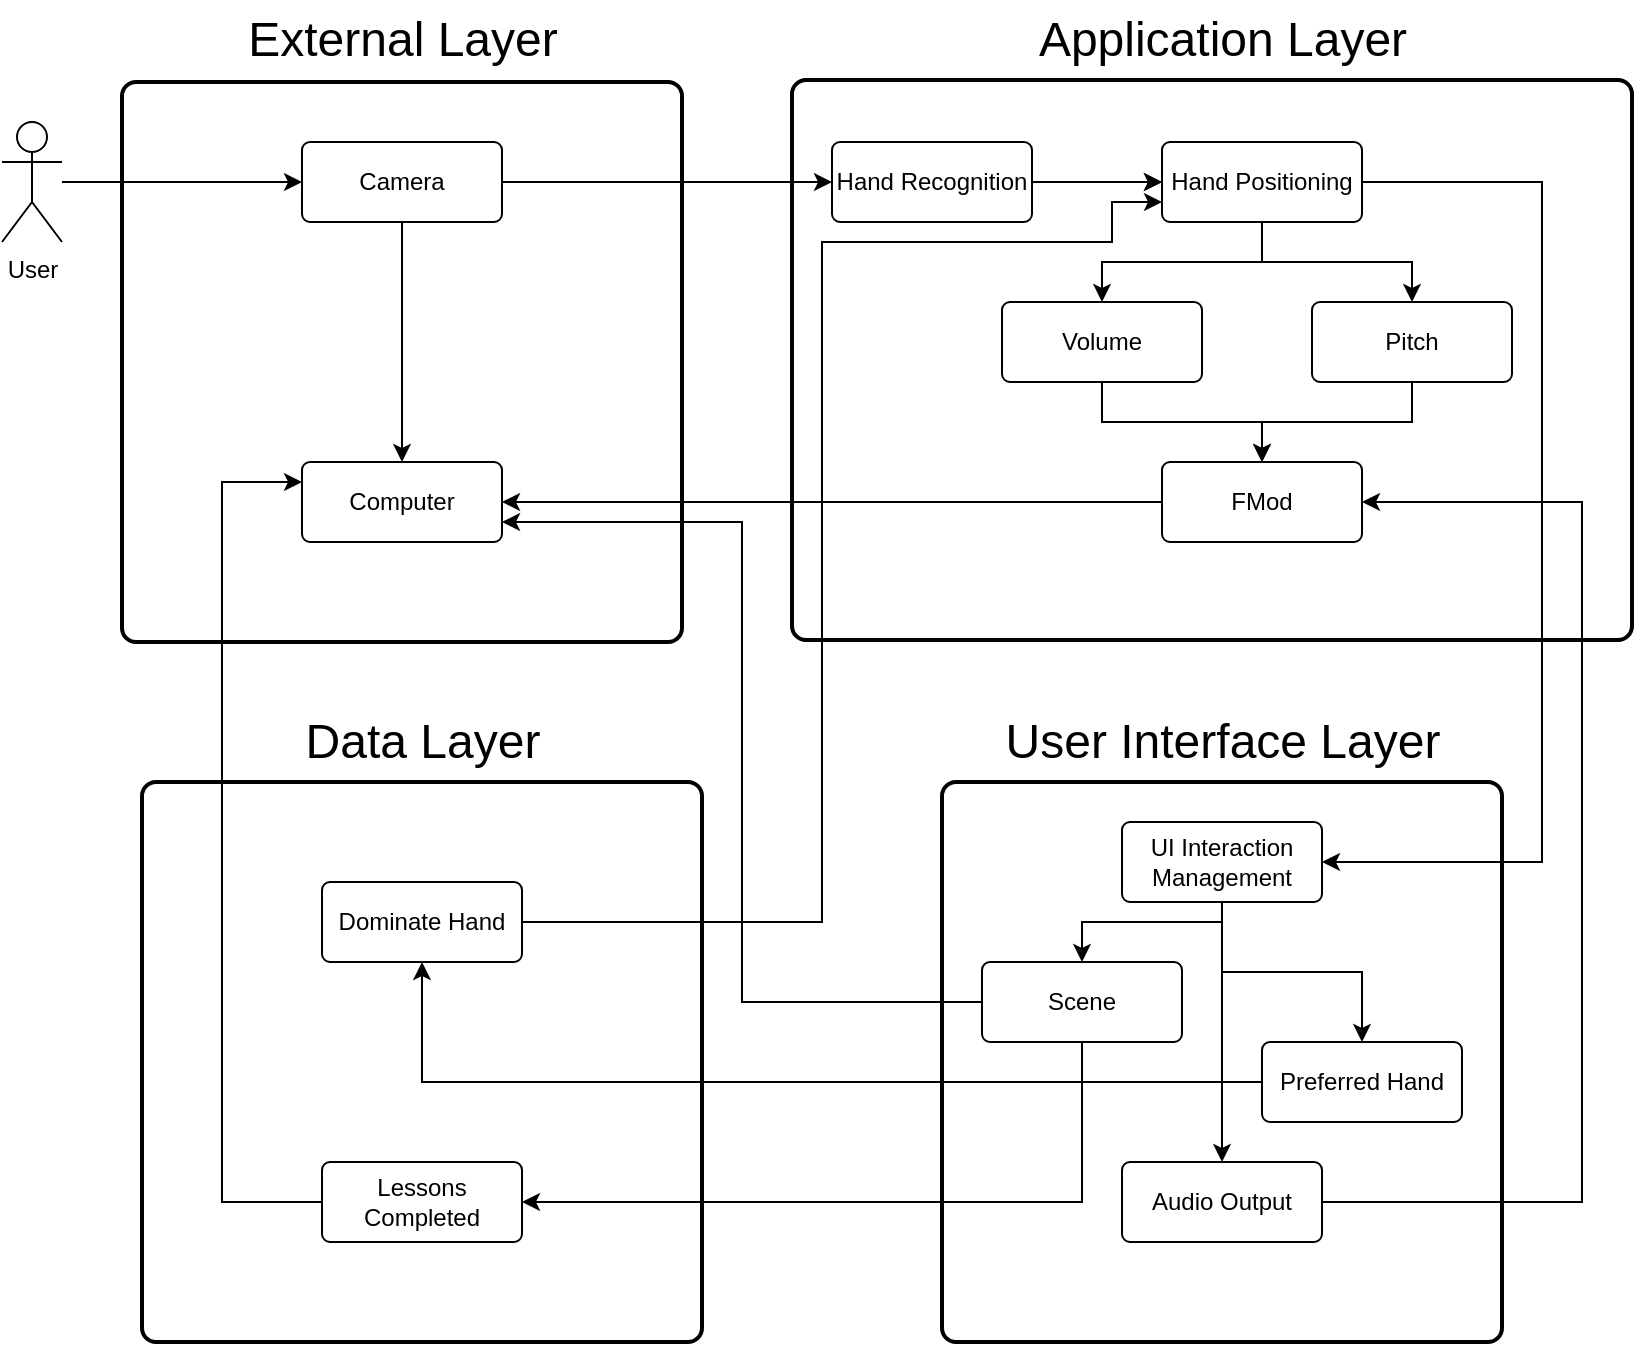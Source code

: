 <mxfile version="22.0.3" type="device">
  <diagram name="Page-1" id="LEXb_ttWhWl4YeIHm3j4">
    <mxGraphModel dx="1182" dy="698" grid="0" gridSize="10" guides="1" tooltips="1" connect="1" arrows="1" fold="1" page="1" pageScale="1" pageWidth="850" pageHeight="1100" math="0" shadow="0">
      <root>
        <mxCell id="0" />
        <mxCell id="1" parent="0" />
        <mxCell id="TWN6T32CvvO4F5ITkg9Y-58" value="" style="rounded=1;whiteSpace=wrap;html=1;absoluteArcSize=1;arcSize=14;strokeWidth=2;" parent="1" vertex="1">
          <mxGeometry x="480" y="440" width="280" height="280" as="geometry" />
        </mxCell>
        <mxCell id="TWN6T32CvvO4F5ITkg9Y-31" value="" style="rounded=1;whiteSpace=wrap;html=1;absoluteArcSize=1;arcSize=14;strokeWidth=2;" parent="1" vertex="1">
          <mxGeometry x="405" y="89" width="420" height="280" as="geometry" />
        </mxCell>
        <mxCell id="TWN6T32CvvO4F5ITkg9Y-43" value="" style="rounded=1;whiteSpace=wrap;html=1;absoluteArcSize=1;arcSize=14;strokeWidth=2;" parent="1" vertex="1">
          <mxGeometry x="70" y="90" width="280" height="280" as="geometry" />
        </mxCell>
        <mxCell id="TWN6T32CvvO4F5ITkg9Y-77" value="" style="rounded=1;whiteSpace=wrap;html=1;absoluteArcSize=1;arcSize=14;strokeWidth=2;" parent="1" vertex="1">
          <mxGeometry x="80" y="440" width="280" height="280" as="geometry" />
        </mxCell>
        <mxCell id="TWN6T32CvvO4F5ITkg9Y-8" value="Application Layer" style="text;html=1;align=center;verticalAlign=middle;resizable=0;points=[];autosize=1;strokeColor=none;fillColor=none;fontSize=24;" parent="1" vertex="1">
          <mxGeometry x="515" y="49" width="210" height="40" as="geometry" />
        </mxCell>
        <mxCell id="TWN6T32CvvO4F5ITkg9Y-9" value="External Layer" style="text;html=1;align=center;verticalAlign=middle;resizable=0;points=[];autosize=1;strokeColor=none;fillColor=none;fontSize=24;" parent="1" vertex="1">
          <mxGeometry x="120" y="49" width="180" height="40" as="geometry" />
        </mxCell>
        <mxCell id="TWN6T32CvvO4F5ITkg9Y-73" style="edgeStyle=orthogonalEdgeStyle;rounded=0;orthogonalLoop=1;jettySize=auto;html=1;entryX=0.5;entryY=0;entryDx=0;entryDy=0;" parent="1" source="TWN6T32CvvO4F5ITkg9Y-33" target="TWN6T32CvvO4F5ITkg9Y-63" edge="1">
          <mxGeometry relative="1" as="geometry" />
        </mxCell>
        <mxCell id="TWN6T32CvvO4F5ITkg9Y-74" value="" style="edgeStyle=orthogonalEdgeStyle;rounded=0;orthogonalLoop=1;jettySize=auto;html=1;entryX=0.5;entryY=0;entryDx=0;entryDy=0;" parent="1" source="TWN6T32CvvO4F5ITkg9Y-33" target="TWN6T32CvvO4F5ITkg9Y-62" edge="1">
          <mxGeometry x="0.652" relative="1" as="geometry">
            <mxPoint as="offset" />
          </mxGeometry>
        </mxCell>
        <mxCell id="TWN6T32CvvO4F5ITkg9Y-82" style="edgeStyle=orthogonalEdgeStyle;rounded=0;orthogonalLoop=1;jettySize=auto;html=1;" parent="1" source="TWN6T32CvvO4F5ITkg9Y-33" target="TWN6T32CvvO4F5ITkg9Y-81" edge="1">
          <mxGeometry relative="1" as="geometry">
            <Array as="points">
              <mxPoint x="780" y="140" />
              <mxPoint x="780" y="480" />
            </Array>
          </mxGeometry>
        </mxCell>
        <mxCell id="TWN6T32CvvO4F5ITkg9Y-33" value="Hand Positioning" style="rounded=1;arcSize=10;whiteSpace=wrap;html=1;align=center;" parent="1" vertex="1">
          <mxGeometry x="590" y="120" width="100" height="40" as="geometry" />
        </mxCell>
        <mxCell id="TWN6T32CvvO4F5ITkg9Y-36" value="Computer" style="rounded=1;arcSize=10;whiteSpace=wrap;html=1;align=center;" parent="1" vertex="1">
          <mxGeometry x="160" y="280" width="100" height="40" as="geometry" />
        </mxCell>
        <mxCell id="TWN6T32CvvO4F5ITkg9Y-53" style="edgeStyle=orthogonalEdgeStyle;rounded=0;orthogonalLoop=1;jettySize=auto;html=1;entryX=0;entryY=0.5;entryDx=0;entryDy=0;" parent="1" source="TWN6T32CvvO4F5ITkg9Y-37" target="TWN6T32CvvO4F5ITkg9Y-38" edge="1">
          <mxGeometry relative="1" as="geometry" />
        </mxCell>
        <mxCell id="TWN6T32CvvO4F5ITkg9Y-68" style="edgeStyle=orthogonalEdgeStyle;rounded=0;orthogonalLoop=1;jettySize=auto;html=1;entryX=0.5;entryY=0;entryDx=0;entryDy=0;" parent="1" source="TWN6T32CvvO4F5ITkg9Y-37" target="TWN6T32CvvO4F5ITkg9Y-36" edge="1">
          <mxGeometry relative="1" as="geometry" />
        </mxCell>
        <mxCell id="TWN6T32CvvO4F5ITkg9Y-37" value="Camera" style="rounded=1;arcSize=10;whiteSpace=wrap;html=1;align=center;" parent="1" vertex="1">
          <mxGeometry x="160" y="120" width="100" height="40" as="geometry" />
        </mxCell>
        <mxCell id="TWN6T32CvvO4F5ITkg9Y-49" style="edgeStyle=orthogonalEdgeStyle;rounded=0;orthogonalLoop=1;jettySize=auto;html=1;entryX=0;entryY=0.5;entryDx=0;entryDy=0;" parent="1" source="TWN6T32CvvO4F5ITkg9Y-38" target="TWN6T32CvvO4F5ITkg9Y-33" edge="1">
          <mxGeometry relative="1" as="geometry" />
        </mxCell>
        <mxCell id="8IPtCX7h-vTMhHoNzS2Y-1" value="" style="edgeStyle=orthogonalEdgeStyle;rounded=0;orthogonalLoop=1;jettySize=auto;html=1;" parent="1" source="TWN6T32CvvO4F5ITkg9Y-38" target="TWN6T32CvvO4F5ITkg9Y-33" edge="1">
          <mxGeometry relative="1" as="geometry" />
        </mxCell>
        <mxCell id="TWN6T32CvvO4F5ITkg9Y-38" value="Hand Recognition" style="rounded=1;arcSize=10;whiteSpace=wrap;html=1;align=center;" parent="1" vertex="1">
          <mxGeometry x="425" y="120" width="100" height="40" as="geometry" />
        </mxCell>
        <mxCell id="TWN6T32CvvO4F5ITkg9Y-52" style="edgeStyle=orthogonalEdgeStyle;rounded=0;orthogonalLoop=1;jettySize=auto;html=1;entryX=1;entryY=0.5;entryDx=0;entryDy=0;" parent="1" source="TWN6T32CvvO4F5ITkg9Y-41" edge="1" target="TWN6T32CvvO4F5ITkg9Y-36">
          <mxGeometry relative="1" as="geometry">
            <mxPoint x="340" y="300" as="targetPoint" />
          </mxGeometry>
        </mxCell>
        <mxCell id="TWN6T32CvvO4F5ITkg9Y-41" value="FMod" style="rounded=1;arcSize=10;whiteSpace=wrap;html=1;align=center;" parent="1" vertex="1">
          <mxGeometry x="590" y="280" width="100" height="40" as="geometry" />
        </mxCell>
        <mxCell id="TWN6T32CvvO4F5ITkg9Y-59" value="User Interface Layer" style="text;html=1;align=center;verticalAlign=middle;resizable=0;points=[];autosize=1;strokeColor=none;fillColor=none;fontSize=24;" parent="1" vertex="1">
          <mxGeometry x="500" y="400" width="240" height="40" as="geometry" />
        </mxCell>
        <mxCell id="TWN6T32CvvO4F5ITkg9Y-76" style="edgeStyle=orthogonalEdgeStyle;rounded=0;orthogonalLoop=1;jettySize=auto;html=1;entryX=0.5;entryY=0;entryDx=0;entryDy=0;" parent="1" source="TWN6T32CvvO4F5ITkg9Y-62" target="TWN6T32CvvO4F5ITkg9Y-41" edge="1">
          <mxGeometry relative="1" as="geometry" />
        </mxCell>
        <mxCell id="TWN6T32CvvO4F5ITkg9Y-62" value="Pitch" style="rounded=1;arcSize=10;whiteSpace=wrap;html=1;align=center;" parent="1" vertex="1">
          <mxGeometry x="665" y="200" width="100" height="40" as="geometry" />
        </mxCell>
        <mxCell id="TWN6T32CvvO4F5ITkg9Y-75" style="edgeStyle=orthogonalEdgeStyle;rounded=0;orthogonalLoop=1;jettySize=auto;html=1;entryX=0.5;entryY=0;entryDx=0;entryDy=0;" parent="1" source="TWN6T32CvvO4F5ITkg9Y-63" target="TWN6T32CvvO4F5ITkg9Y-41" edge="1">
          <mxGeometry relative="1" as="geometry" />
        </mxCell>
        <mxCell id="TWN6T32CvvO4F5ITkg9Y-63" value="Volume" style="rounded=1;arcSize=10;whiteSpace=wrap;html=1;align=center;" parent="1" vertex="1">
          <mxGeometry x="510" y="200" width="100" height="40" as="geometry" />
        </mxCell>
        <mxCell id="TWN6T32CvvO4F5ITkg9Y-87" style="edgeStyle=orthogonalEdgeStyle;rounded=0;orthogonalLoop=1;jettySize=auto;html=1;exitX=0;exitY=0.5;exitDx=0;exitDy=0;entryX=1;entryY=0.75;entryDx=0;entryDy=0;" parent="1" source="TWN6T32CvvO4F5ITkg9Y-64" target="TWN6T32CvvO4F5ITkg9Y-36" edge="1">
          <mxGeometry relative="1" as="geometry">
            <Array as="points">
              <mxPoint x="380" y="550" />
              <mxPoint x="380" y="310" />
            </Array>
            <mxPoint x="340" y="300" as="targetPoint" />
          </mxGeometry>
        </mxCell>
        <mxCell id="-mEU6tGVaAwL2FrEPOlM-19" style="edgeStyle=orthogonalEdgeStyle;rounded=0;orthogonalLoop=1;jettySize=auto;html=1;entryX=1;entryY=0.5;entryDx=0;entryDy=0;" parent="1" source="TWN6T32CvvO4F5ITkg9Y-64" target="-mEU6tGVaAwL2FrEPOlM-15" edge="1">
          <mxGeometry relative="1" as="geometry">
            <Array as="points">
              <mxPoint x="550" y="650" />
            </Array>
          </mxGeometry>
        </mxCell>
        <mxCell id="TWN6T32CvvO4F5ITkg9Y-64" value="Scene" style="rounded=1;arcSize=10;whiteSpace=wrap;html=1;align=center;" parent="1" vertex="1">
          <mxGeometry x="500" y="530" width="100" height="40" as="geometry" />
        </mxCell>
        <mxCell id="TWN6T32CvvO4F5ITkg9Y-78" value="Data Layer" style="text;html=1;align=center;verticalAlign=middle;resizable=0;points=[];autosize=1;strokeColor=none;fillColor=none;fontSize=24;" parent="1" vertex="1">
          <mxGeometry x="150" y="400" width="140" height="40" as="geometry" />
        </mxCell>
        <mxCell id="TWN6T32CvvO4F5ITkg9Y-90" style="edgeStyle=orthogonalEdgeStyle;rounded=0;orthogonalLoop=1;jettySize=auto;html=1;entryX=1;entryY=0.5;entryDx=0;entryDy=0;" parent="1" source="TWN6T32CvvO4F5ITkg9Y-80" target="TWN6T32CvvO4F5ITkg9Y-41" edge="1">
          <mxGeometry relative="1" as="geometry">
            <Array as="points">
              <mxPoint x="800" y="650" />
              <mxPoint x="800" y="300" />
            </Array>
          </mxGeometry>
        </mxCell>
        <mxCell id="TWN6T32CvvO4F5ITkg9Y-80" value="Audio Output" style="rounded=1;arcSize=10;whiteSpace=wrap;html=1;align=center;" parent="1" vertex="1">
          <mxGeometry x="570" y="630" width="100" height="40" as="geometry" />
        </mxCell>
        <mxCell id="TWN6T32CvvO4F5ITkg9Y-84" style="edgeStyle=orthogonalEdgeStyle;rounded=0;orthogonalLoop=1;jettySize=auto;html=1;" parent="1" source="TWN6T32CvvO4F5ITkg9Y-81" target="TWN6T32CvvO4F5ITkg9Y-64" edge="1">
          <mxGeometry relative="1" as="geometry">
            <Array as="points">
              <mxPoint x="620" y="510" />
              <mxPoint x="550" y="510" />
            </Array>
          </mxGeometry>
        </mxCell>
        <mxCell id="TWN6T32CvvO4F5ITkg9Y-85" style="edgeStyle=orthogonalEdgeStyle;rounded=0;orthogonalLoop=1;jettySize=auto;html=1;entryX=0.5;entryY=0;entryDx=0;entryDy=0;" parent="1" source="TWN6T32CvvO4F5ITkg9Y-81" target="TWN6T32CvvO4F5ITkg9Y-80" edge="1">
          <mxGeometry relative="1" as="geometry" />
        </mxCell>
        <mxCell id="TWN6T32CvvO4F5ITkg9Y-89" style="edgeStyle=orthogonalEdgeStyle;rounded=0;orthogonalLoop=1;jettySize=auto;html=1;entryX=0.5;entryY=0;entryDx=0;entryDy=0;" parent="1" source="TWN6T32CvvO4F5ITkg9Y-81" target="TWN6T32CvvO4F5ITkg9Y-88" edge="1">
          <mxGeometry relative="1" as="geometry" />
        </mxCell>
        <mxCell id="TWN6T32CvvO4F5ITkg9Y-81" value="UI Interaction Management" style="rounded=1;arcSize=10;whiteSpace=wrap;html=1;align=center;" parent="1" vertex="1">
          <mxGeometry x="570" y="460" width="100" height="40" as="geometry" />
        </mxCell>
        <mxCell id="TWN6T32CvvO4F5ITkg9Y-88" value="Preferred Hand" style="rounded=1;arcSize=10;whiteSpace=wrap;html=1;align=center;" parent="1" vertex="1">
          <mxGeometry x="640" y="570" width="100" height="40" as="geometry" />
        </mxCell>
        <mxCell id="vxL1hUmitfb4YNk1ZDSL-6" value="Dominate Hand" style="rounded=1;arcSize=10;whiteSpace=wrap;html=1;align=center;" parent="1" vertex="1">
          <mxGeometry x="170" y="490" width="100" height="40" as="geometry" />
        </mxCell>
        <mxCell id="vxL1hUmitfb4YNk1ZDSL-7" value="" style="endArrow=classic;html=1;rounded=0;exitX=0;exitY=0.5;exitDx=0;exitDy=0;entryX=0.5;entryY=1;entryDx=0;entryDy=0;" parent="1" source="TWN6T32CvvO4F5ITkg9Y-88" target="vxL1hUmitfb4YNk1ZDSL-6" edge="1">
          <mxGeometry width="50" height="50" relative="1" as="geometry">
            <mxPoint x="430" y="450" as="sourcePoint" />
            <mxPoint x="480" y="400" as="targetPoint" />
            <Array as="points">
              <mxPoint x="410" y="590" />
              <mxPoint x="220" y="590" />
            </Array>
          </mxGeometry>
        </mxCell>
        <mxCell id="vxL1hUmitfb4YNk1ZDSL-9" style="edgeStyle=orthogonalEdgeStyle;rounded=0;orthogonalLoop=1;jettySize=auto;html=1;exitX=1;exitY=0.5;exitDx=0;exitDy=0;" parent="1" source="vxL1hUmitfb4YNk1ZDSL-6" edge="1">
          <mxGeometry relative="1" as="geometry">
            <Array as="points">
              <mxPoint x="420" y="510" />
              <mxPoint x="420" y="170" />
              <mxPoint x="565" y="170" />
              <mxPoint x="565" y="150" />
              <mxPoint x="590" y="150" />
            </Array>
            <mxPoint x="510" y="560" as="sourcePoint" />
            <mxPoint x="590" y="150" as="targetPoint" />
          </mxGeometry>
        </mxCell>
        <mxCell id="-mEU6tGVaAwL2FrEPOlM-17" style="edgeStyle=orthogonalEdgeStyle;rounded=0;orthogonalLoop=1;jettySize=auto;html=1;entryX=0;entryY=0.25;entryDx=0;entryDy=0;" parent="1" source="-mEU6tGVaAwL2FrEPOlM-15" target="TWN6T32CvvO4F5ITkg9Y-36" edge="1">
          <mxGeometry relative="1" as="geometry">
            <Array as="points">
              <mxPoint x="120" y="650" />
              <mxPoint x="120" y="290" />
            </Array>
          </mxGeometry>
        </mxCell>
        <mxCell id="-mEU6tGVaAwL2FrEPOlM-15" value="Lessons Completed" style="rounded=1;arcSize=10;whiteSpace=wrap;html=1;align=center;" parent="1" vertex="1">
          <mxGeometry x="170" y="630" width="100" height="40" as="geometry" />
        </mxCell>
        <mxCell id="E3VabrkT9HFe9il71Qz5-2" style="edgeStyle=orthogonalEdgeStyle;rounded=0;orthogonalLoop=1;jettySize=auto;html=1;entryX=0;entryY=0.5;entryDx=0;entryDy=0;" edge="1" parent="1" source="E3VabrkT9HFe9il71Qz5-1" target="TWN6T32CvvO4F5ITkg9Y-37">
          <mxGeometry relative="1" as="geometry" />
        </mxCell>
        <mxCell id="E3VabrkT9HFe9il71Qz5-1" value="User" style="shape=umlActor;verticalLabelPosition=bottom;verticalAlign=top;html=1;outlineConnect=0;" vertex="1" parent="1">
          <mxGeometry x="10" y="110" width="30" height="60" as="geometry" />
        </mxCell>
      </root>
    </mxGraphModel>
  </diagram>
</mxfile>
